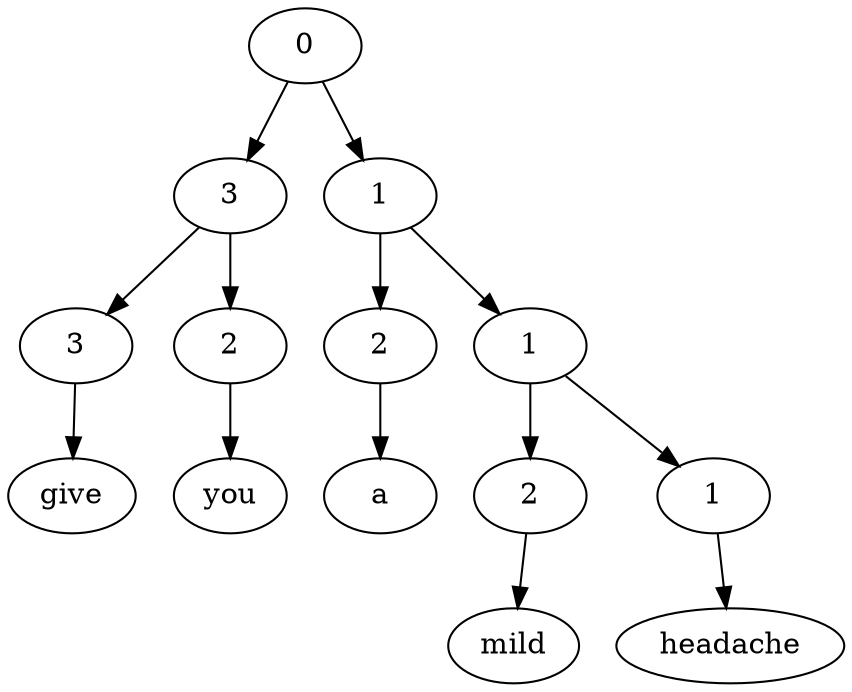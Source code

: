 digraph G{Node0 [label="0"]
Node0 -> Node1
Node0 -> Node6
Node1 [label="3"]
Node1 -> Node2
Node1 -> Node4
Node6 [label="1"]
Node6 -> Node7
Node6 -> Node9
Node2 [label="3"]
Node2 -> Node3
Node4 [label="2"]
Node4 -> Node5
Node7 [label="2"]
Node7 -> Node8
Node9 [label="1"]
Node9 -> Node10
Node9 -> Node12
Node3 [label="give"]
Node5 [label="you"]
Node8 [label="a"]
Node10 [label="2"]
Node10 -> Node11
Node12 [label="1"]
Node12 -> Node13
Node11 [label="mild"]
Node13 [label="headache"]
}